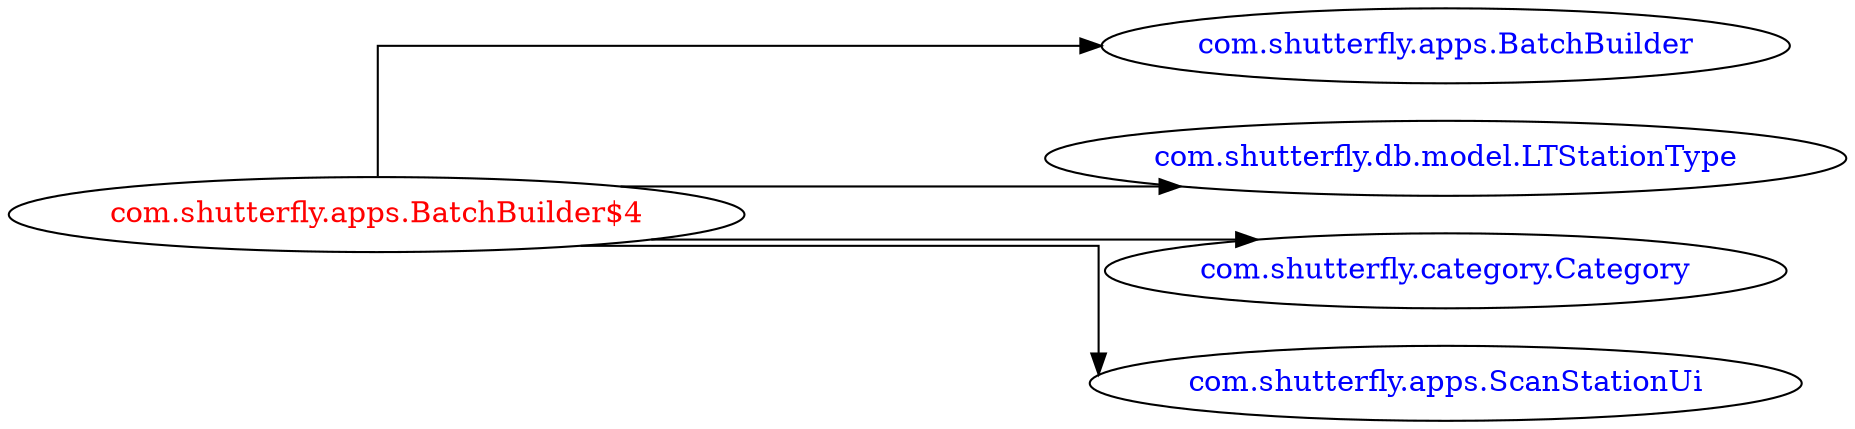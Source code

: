 digraph dependencyGraph {
 concentrate=true;
 ranksep="2.0";
 rankdir="LR"; 
 splines="ortho";
"com.shutterfly.apps.BatchBuilder$4" [fontcolor="red"];
"com.shutterfly.apps.BatchBuilder" [ fontcolor="blue" ];
"com.shutterfly.apps.BatchBuilder$4"->"com.shutterfly.apps.BatchBuilder";
"com.shutterfly.db.model.LTStationType" [ fontcolor="blue" ];
"com.shutterfly.apps.BatchBuilder$4"->"com.shutterfly.db.model.LTStationType";
"com.shutterfly.category.Category" [ fontcolor="blue" ];
"com.shutterfly.apps.BatchBuilder$4"->"com.shutterfly.category.Category";
"com.shutterfly.apps.ScanStationUi" [ fontcolor="blue" ];
"com.shutterfly.apps.BatchBuilder$4"->"com.shutterfly.apps.ScanStationUi";
}